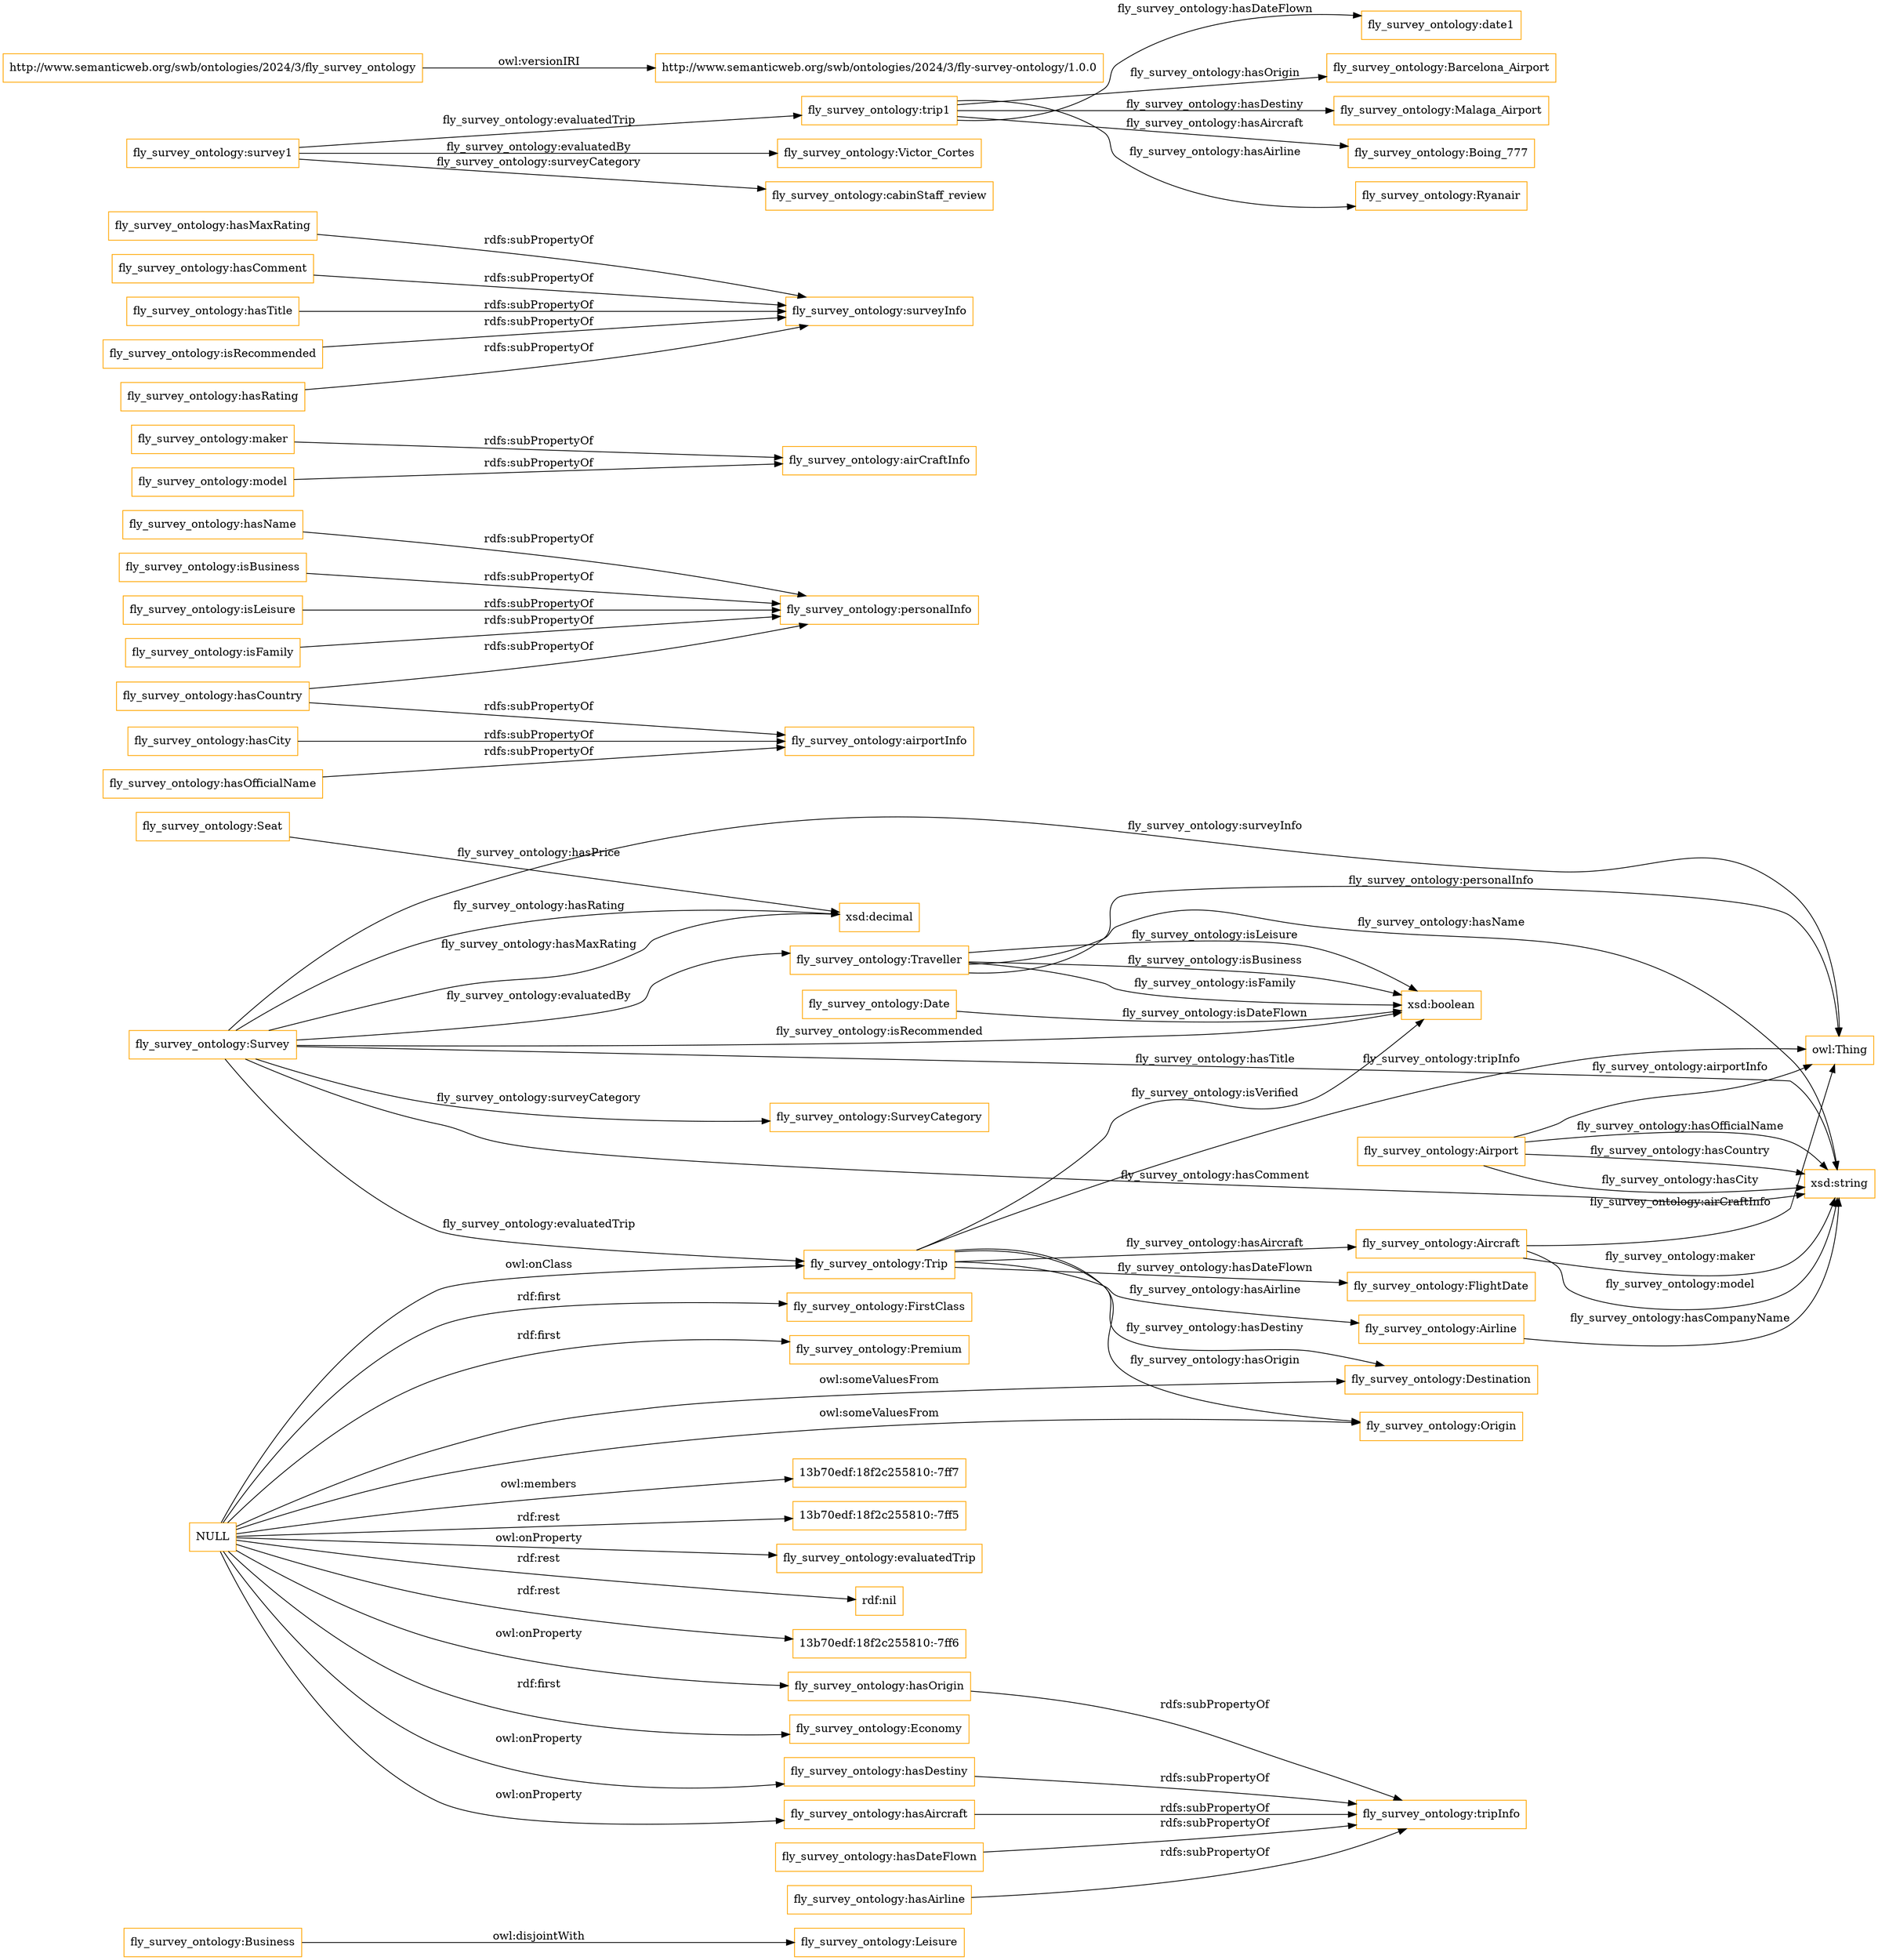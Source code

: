 digraph ar2dtool_diagram { 
rankdir=LR;
size="1501"
node [shape = rectangle, color="orange"]; "fly_survey_ontology:Business" "fly_survey_ontology:Traveller" "fly_survey_ontology:Origin" "fly_survey_ontology:Economy" "fly_survey_ontology:Survey" "fly_survey_ontology:FlightDate" "fly_survey_ontology:Aircraft" "fly_survey_ontology:Trip" "fly_survey_ontology:Seat" "fly_survey_ontology:Destination" "fly_survey_ontology:Date" "fly_survey_ontology:Airline" "fly_survey_ontology:Leisure" "fly_survey_ontology:FirstClass" "fly_survey_ontology:Airport" "fly_survey_ontology:Premium" "fly_survey_ontology:SurveyCategory" ; /*classes style*/
	"fly_survey_ontology:hasName" -> "fly_survey_ontology:personalInfo" [ label = "rdfs:subPropertyOf" ];
	"fly_survey_ontology:isBusiness" -> "fly_survey_ontology:personalInfo" [ label = "rdfs:subPropertyOf" ];
	"fly_survey_ontology:hasOrigin" -> "fly_survey_ontology:tripInfo" [ label = "rdfs:subPropertyOf" ];
	"fly_survey_ontology:isLeisure" -> "fly_survey_ontology:personalInfo" [ label = "rdfs:subPropertyOf" ];
	"fly_survey_ontology:maker" -> "fly_survey_ontology:airCraftInfo" [ label = "rdfs:subPropertyOf" ];
	"fly_survey_ontology:hasDestiny" -> "fly_survey_ontology:tripInfo" [ label = "rdfs:subPropertyOf" ];
	"fly_survey_ontology:hasCity" -> "fly_survey_ontology:airportInfo" [ label = "rdfs:subPropertyOf" ];
	"fly_survey_ontology:hasMaxRating" -> "fly_survey_ontology:surveyInfo" [ label = "rdfs:subPropertyOf" ];
	"fly_survey_ontology:hasComment" -> "fly_survey_ontology:surveyInfo" [ label = "rdfs:subPropertyOf" ];
	"fly_survey_ontology:hasAircraft" -> "fly_survey_ontology:tripInfo" [ label = "rdfs:subPropertyOf" ];
	"fly_survey_ontology:isFamily" -> "fly_survey_ontology:personalInfo" [ label = "rdfs:subPropertyOf" ];
	"fly_survey_ontology:model" -> "fly_survey_ontology:airCraftInfo" [ label = "rdfs:subPropertyOf" ];
	"fly_survey_ontology:hasTitle" -> "fly_survey_ontology:surveyInfo" [ label = "rdfs:subPropertyOf" ];
	"fly_survey_ontology:isRecommended" -> "fly_survey_ontology:surveyInfo" [ label = "rdfs:subPropertyOf" ];
	"fly_survey_ontology:survey1" -> "fly_survey_ontology:trip1" [ label = "fly_survey_ontology:evaluatedTrip" ];
	"fly_survey_ontology:survey1" -> "fly_survey_ontology:Victor_Cortes" [ label = "fly_survey_ontology:evaluatedBy" ];
	"fly_survey_ontology:survey1" -> "fly_survey_ontology:cabinStaff_review" [ label = "fly_survey_ontology:surveyCategory" ];
	"fly_survey_ontology:Business" -> "fly_survey_ontology:Leisure" [ label = "owl:disjointWith" ];
	"fly_survey_ontology:hasOfficialName" -> "fly_survey_ontology:airportInfo" [ label = "rdfs:subPropertyOf" ];
	"fly_survey_ontology:hasRating" -> "fly_survey_ontology:surveyInfo" [ label = "rdfs:subPropertyOf" ];
	"fly_survey_ontology:trip1" -> "fly_survey_ontology:date1" [ label = "fly_survey_ontology:hasDateFlown" ];
	"fly_survey_ontology:trip1" -> "fly_survey_ontology:Barcelona_Airport" [ label = "fly_survey_ontology:hasOrigin" ];
	"fly_survey_ontology:trip1" -> "fly_survey_ontology:Malaga_Airport" [ label = "fly_survey_ontology:hasDestiny" ];
	"fly_survey_ontology:trip1" -> "fly_survey_ontology:Boing_777" [ label = "fly_survey_ontology:hasAircraft" ];
	"fly_survey_ontology:trip1" -> "fly_survey_ontology:Ryanair" [ label = "fly_survey_ontology:hasAirline" ];
	"fly_survey_ontology:hasCountry" -> "fly_survey_ontology:personalInfo" [ label = "rdfs:subPropertyOf" ];
	"fly_survey_ontology:hasCountry" -> "fly_survey_ontology:airportInfo" [ label = "rdfs:subPropertyOf" ];
	"fly_survey_ontology:hasDateFlown" -> "fly_survey_ontology:tripInfo" [ label = "rdfs:subPropertyOf" ];
	"http://www.semanticweb.org/swb/ontologies/2024/3/fly_survey_ontology" -> "http://www.semanticweb.org/swb/ontologies/2024/3/fly-survey-ontology/1.0.0" [ label = "owl:versionIRI" ];
	"fly_survey_ontology:hasAirline" -> "fly_survey_ontology:tripInfo" [ label = "rdfs:subPropertyOf" ];
	"NULL" -> "fly_survey_ontology:FirstClass" [ label = "rdf:first" ];
	"NULL" -> "fly_survey_ontology:hasAircraft" [ label = "owl:onProperty" ];
	"NULL" -> "13b70edf:18f2c255810:-7ff7" [ label = "owl:members" ];
	"NULL" -> "fly_survey_ontology:hasDestiny" [ label = "owl:onProperty" ];
	"NULL" -> "fly_survey_ontology:Premium" [ label = "rdf:first" ];
	"NULL" -> "13b70edf:18f2c255810:-7ff5" [ label = "rdf:rest" ];
	"NULL" -> "fly_survey_ontology:Destination" [ label = "owl:someValuesFrom" ];
	"NULL" -> "fly_survey_ontology:evaluatedTrip" [ label = "owl:onProperty" ];
	"NULL" -> "fly_survey_ontology:Economy" [ label = "rdf:first" ];
	"NULL" -> "fly_survey_ontology:Origin" [ label = "owl:someValuesFrom" ];
	"NULL" -> "rdf:nil" [ label = "rdf:rest" ];
	"NULL" -> "13b70edf:18f2c255810:-7ff6" [ label = "rdf:rest" ];
	"NULL" -> "fly_survey_ontology:hasOrigin" [ label = "owl:onProperty" ];
	"NULL" -> "fly_survey_ontology:Trip" [ label = "owl:onClass" ];
	"fly_survey_ontology:Traveller" -> "xsd:boolean" [ label = "fly_survey_ontology:isFamily" ];
	"fly_survey_ontology:Traveller" -> "xsd:boolean" [ label = "fly_survey_ontology:isLeisure" ];
	"fly_survey_ontology:Survey" -> "xsd:decimal" [ label = "fly_survey_ontology:hasMaxRating" ];
	"fly_survey_ontology:Trip" -> "owl:Thing" [ label = "fly_survey_ontology:tripInfo" ];
	"fly_survey_ontology:Survey" -> "fly_survey_ontology:Traveller" [ label = "fly_survey_ontology:evaluatedBy" ];
	"fly_survey_ontology:Traveller" -> "xsd:boolean" [ label = "fly_survey_ontology:isBusiness" ];
	"fly_survey_ontology:Airline" -> "xsd:string" [ label = "fly_survey_ontology:hasCompanyName" ];
	"fly_survey_ontology:Traveller" -> "xsd:string" [ label = "fly_survey_ontology:hasName" ];
	"fly_survey_ontology:Trip" -> "xsd:boolean" [ label = "fly_survey_ontology:isVerified" ];
	"fly_survey_ontology:Trip" -> "fly_survey_ontology:Airline" [ label = "fly_survey_ontology:hasAirline" ];
	"fly_survey_ontology:Date" -> "xsd:boolean" [ label = "fly_survey_ontology:isDateFlown" ];
	"fly_survey_ontology:Survey" -> "fly_survey_ontology:SurveyCategory" [ label = "fly_survey_ontology:surveyCategory" ];
	"fly_survey_ontology:Survey" -> "xsd:string" [ label = "fly_survey_ontology:hasTitle" ];
	"fly_survey_ontology:Survey" -> "xsd:boolean" [ label = "fly_survey_ontology:isRecommended" ];
	"fly_survey_ontology:Trip" -> "fly_survey_ontology:Destination" [ label = "fly_survey_ontology:hasDestiny" ];
	"fly_survey_ontology:Trip" -> "fly_survey_ontology:Aircraft" [ label = "fly_survey_ontology:hasAircraft" ];
	"fly_survey_ontology:Seat" -> "xsd:decimal" [ label = "fly_survey_ontology:hasPrice" ];
	"fly_survey_ontology:Airport" -> "xsd:string" [ label = "fly_survey_ontology:hasCountry" ];
	"fly_survey_ontology:Trip" -> "fly_survey_ontology:FlightDate" [ label = "fly_survey_ontology:hasDateFlown" ];
	"fly_survey_ontology:Airport" -> "owl:Thing" [ label = "fly_survey_ontology:airportInfo" ];
	"fly_survey_ontology:Aircraft" -> "owl:Thing" [ label = "fly_survey_ontology:airCraftInfo" ];
	"fly_survey_ontology:Survey" -> "xsd:string" [ label = "fly_survey_ontology:hasComment" ];
	"fly_survey_ontology:Trip" -> "fly_survey_ontology:Origin" [ label = "fly_survey_ontology:hasOrigin" ];
	"fly_survey_ontology:Aircraft" -> "xsd:string" [ label = "fly_survey_ontology:maker" ];
	"fly_survey_ontology:Airport" -> "xsd:string" [ label = "fly_survey_ontology:hasCity" ];
	"fly_survey_ontology:Traveller" -> "owl:Thing" [ label = "fly_survey_ontology:personalInfo" ];
	"fly_survey_ontology:Airport" -> "xsd:string" [ label = "fly_survey_ontology:hasOfficialName" ];
	"fly_survey_ontology:Aircraft" -> "xsd:string" [ label = "fly_survey_ontology:model" ];
	"fly_survey_ontology:Survey" -> "owl:Thing" [ label = "fly_survey_ontology:surveyInfo" ];
	"fly_survey_ontology:Survey" -> "xsd:decimal" [ label = "fly_survey_ontology:hasRating" ];
	"fly_survey_ontology:Survey" -> "fly_survey_ontology:Trip" [ label = "fly_survey_ontology:evaluatedTrip" ];

}
